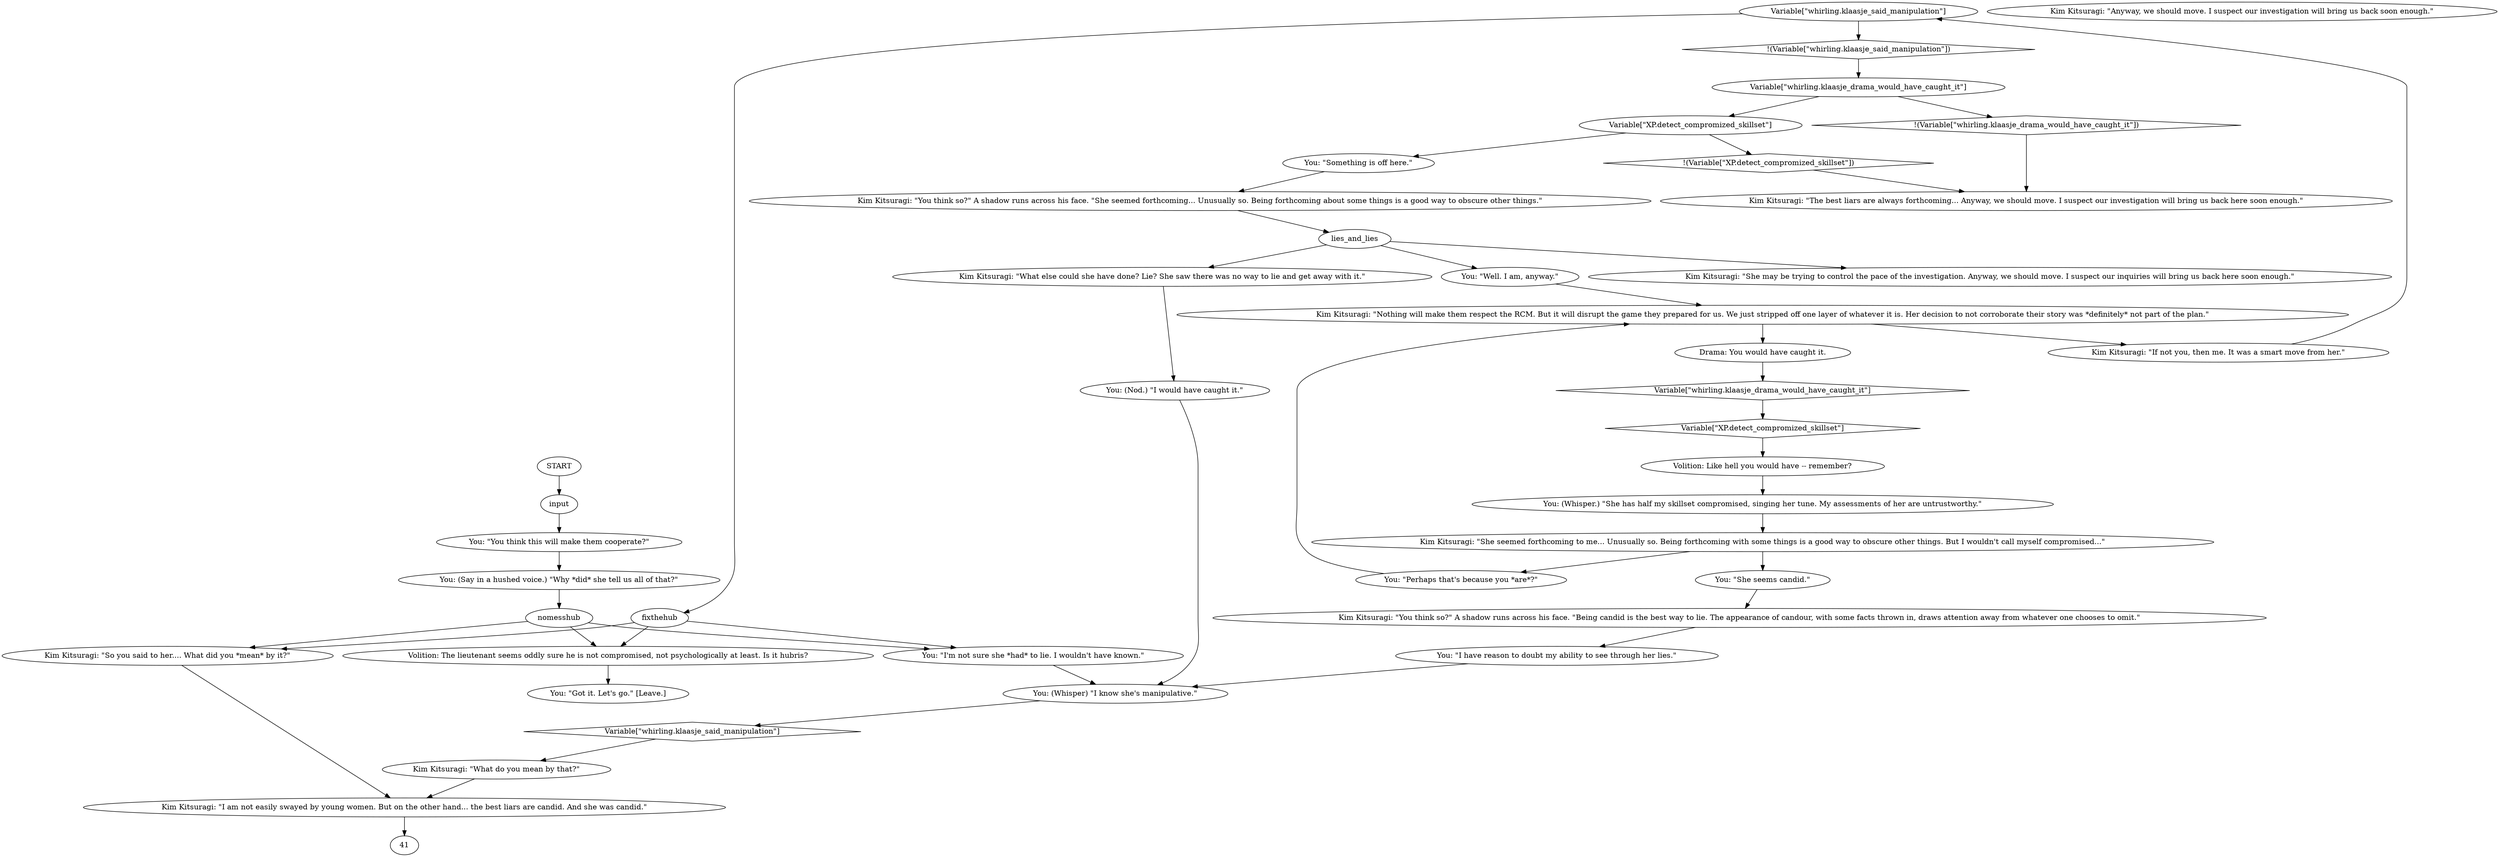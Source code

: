 # KIM SWITCH / DISCUSSING KLAASJE DOWNSTAIRS
# this should blink ONLY DOWNSTAIRS and after Klaasje rape hub exit
# ==================================================
digraph G {
	  0 [label="START"];
	  1 [label="input"];
	  2 [label="You: \"You think this will make them cooperate?\""];
	  3 [label="Volition: Like hell you would have -- remember?"];
	  4 [label="Kim Kitsuragi: \"You think so?\" A shadow runs across his face. \"She seemed forthcoming... Unusually so. Being forthcoming about some things is a good way to obscure other things.\""];
	  5 [label="You: \"I'm not sure she *had* to lie. I wouldn't have known.\""];
	  6 [label="Kim Kitsuragi: \"You think so?\" A shadow runs across his face. \"Being candid is the best way to lie. The appearance of candour, with some facts thrown in, draws attention away from whatever one chooses to omit.\""];
	  7 [label="You: \"Perhaps that's because you *are*?\""];
	  8 [label="Kim Kitsuragi: \"She seemed forthcoming to me... Unusually so. Being forthcoming with some things is a good way to obscure other things. But I wouldn't call myself compromised...\""];
	  9 [label="Kim Kitsuragi: \"Anyway, we should move. I suspect our investigation will bring us back soon enough.\""];
	  10 [label="You: \"Got it. Let's go.\" [Leave.]"];
	  11 [label="Drama: You would have caught it."];
	  12 [label="You: (Nod.) \"I would have caught it.\""];
	  13 [label="Kim Kitsuragi: \"So you said to her.... What did you *mean* by it?\""];
	  14 [label="Kim Kitsuragi: \"What do you mean by that?\""];
	  15 [label="Variable[\"whirling.klaasje_drama_would_have_caught_it\"]"];
	  16 [label="Variable[\"whirling.klaasje_drama_would_have_caught_it\"]", shape=diamond];
	  17 [label="!(Variable[\"whirling.klaasje_drama_would_have_caught_it\"])", shape=diamond];
	  18 [label="Variable[\"XP.detect_compromized_skillset\"]"];
	  19 [label="Variable[\"XP.detect_compromized_skillset\"]", shape=diamond];
	  20 [label="!(Variable[\"XP.detect_compromized_skillset\"])", shape=diamond];
	  21 [label="You: \"Something is off here.\""];
	  22 [label="You: \"Well. I am, anyway.\""];
	  23 [label="You: \"She seems candid.\""];
	  24 [label="Kim Kitsuragi: \"What else could she have done? Lie? She saw there was no way to lie and get away with it.\""];
	  25 [label="nomesshub"];
	  26 [label="Kim Kitsuragi: \"The best liars are always forthcoming... Anyway, we should move. I suspect our investigation will bring us back here soon enough.\""];
	  27 [label="lies_and_lies"];
	  28 [label="Variable[\"whirling.klaasje_said_manipulation\"]"];
	  29 [label="Variable[\"whirling.klaasje_said_manipulation\"]", shape=diamond];
	  30 [label="!(Variable[\"whirling.klaasje_said_manipulation\"])", shape=diamond];
	  31 [label="fixthehub"];
	  32 [label="You: (Whisper.) \"She has half my skillset compromised, singing her tune. My assessments of her are untrustworthy.\""];
	  33 [label="Kim Kitsuragi: \"I am not easily swayed by young women. But on the other hand... the best liars are candid. And she was candid.\""];
	  34 [label="Kim Kitsuragi: \"Nothing will make them respect the RCM. But it will disrupt the game they prepared for us. We just stripped off one layer of whatever it is. Her decision to not corroborate their story was *definitely* not part of the plan.\""];
	  35 [label="You: (Say in a hushed voice.) \"Why *did* she tell us all of that?\""];
	  36 [label="Kim Kitsuragi: \"If not you, then me. It was a smart move from her.\""];
	  37 [label="You: (Whisper) \"I know she's manipulative.\""];
	  38 [label="Kim Kitsuragi: \"She may be trying to control the pace of the investigation. Anyway, we should move. I suspect our inquiries will bring us back here soon enough.\""];
	  39 [label="You: \"I have reason to doubt my ability to see through her lies.\""];
	  40 [label="Volition: The lieutenant seems oddly sure he is not compromised, not psychologically at least. Is it hubris?"];
	  0 -> 1
	  1 -> 2
	  2 -> 35
	  3 -> 32
	  4 -> 27
	  5 -> 37
	  6 -> 39
	  7 -> 34
	  8 -> 23
	  8 -> 7
	  11 -> 16
	  12 -> 37
	  13 -> 33
	  14 -> 33
	  15 -> 17
	  15 -> 18
	  16 -> 19
	  17 -> 26
	  18 -> 20
	  18 -> 21
	  19 -> 3
	  20 -> 26
	  21 -> 4
	  22 -> 34
	  23 -> 6
	  24 -> 12
	  25 -> 40
	  25 -> 5
	  25 -> 13
	  27 -> 24
	  27 -> 38
	  27 -> 22
	  28 -> 30
	  28 -> 31
	  29 -> 14
	  30 -> 15
	  31 -> 40
	  31 -> 5
	  31 -> 13
	  32 -> 8
	  33 -> 41
	  34 -> 11
	  34 -> 36
	  35 -> 25
	  36 -> 28
	  37 -> 29
	  39 -> 37
	  40 -> 10
}


